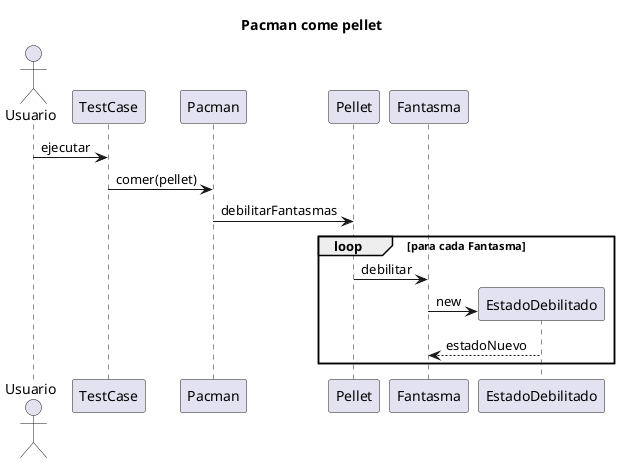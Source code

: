 @startuml
Title: Pacman come pellet

actor Usuario

Usuario -> TestCase: ejecutar
TestCase -> Pacman: comer(pellet)
Pacman -> Pellet: debilitarFantasmas
loop para cada Fantasma
        Pellet -> Fantasma: debilitar
        Fantasma -> EstadoDebilitado ** : new
        return estadoNuevo
end

@enduml
